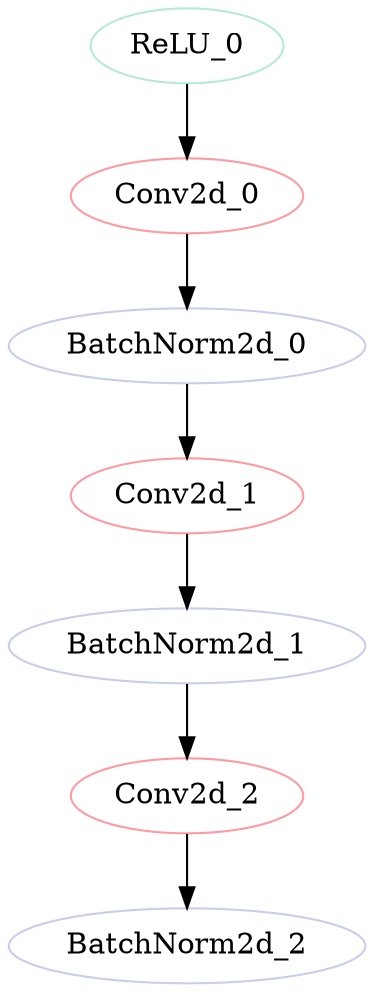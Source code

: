 strict digraph "" {
	ReLU_0	[color="#B5EAD7",
		layer_name="layer3.22.relu",
		params=0,
		type=ReLU];
	Conv2d_0	[color="#FF9AA2",
		layer_name="layer4.0.conv1",
		params=524288,
		type=Conv2d];
	ReLU_0 -> Conv2d_0;
	BatchNorm2d_0	[color="#C7CEEA",
		layer_name="layer4.0.bn1",
		params=1024,
		type=BatchNorm2d];
	Conv2d_0 -> BatchNorm2d_0;
	Conv2d_1	[color="#FF9AA2",
		layer_name="layer4.0.conv2",
		params=2359296,
		type=Conv2d];
	BatchNorm2d_0 -> Conv2d_1;
	BatchNorm2d_1	[color="#C7CEEA",
		layer_name="layer4.0.bn2",
		params=1024,
		type=BatchNorm2d];
	Conv2d_1 -> BatchNorm2d_1;
	Conv2d_2	[color="#FF9AA2",
		layer_name="layer4.0.conv3",
		params=1048576,
		type=Conv2d];
	BatchNorm2d_1 -> Conv2d_2;
	BatchNorm2d_2	[color="#C7CEEA",
		layer_name="layer4.0.bn3",
		params=4096,
		type=BatchNorm2d];
	Conv2d_2 -> BatchNorm2d_2;
}

